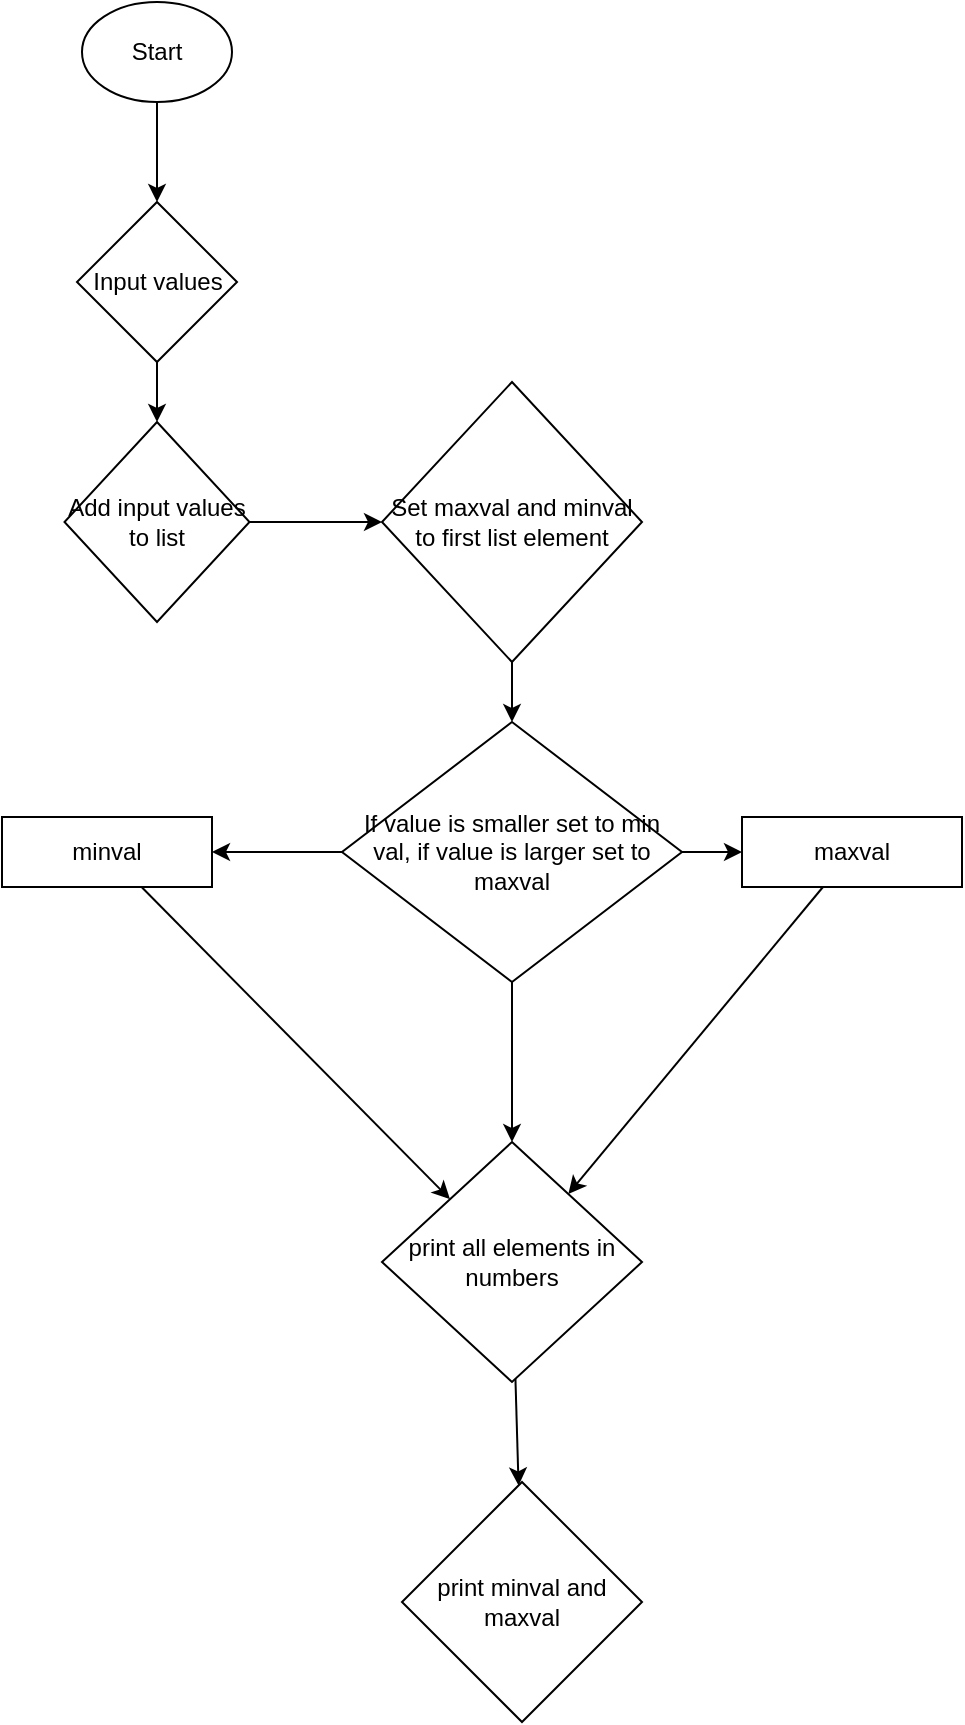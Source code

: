 <mxfile>
    <diagram id="n1b822Rup9iUXAUMsWOt" name="Page-1">
        <mxGraphModel dx="1772" dy="1147" grid="1" gridSize="10" guides="1" tooltips="1" connect="1" arrows="1" fold="1" page="1" pageScale="1" pageWidth="850" pageHeight="1100" math="0" shadow="0">
            <root>
                <mxCell id="0"/>
                <mxCell id="1" parent="0"/>
                <mxCell id="4" value="" style="edgeStyle=none;html=1;" edge="1" parent="1" source="2" target="3">
                    <mxGeometry relative="1" as="geometry"/>
                </mxCell>
                <mxCell id="2" value="Start" style="ellipse;whiteSpace=wrap;html=1;" vertex="1" parent="1">
                    <mxGeometry x="380" y="20" width="75" height="50" as="geometry"/>
                </mxCell>
                <mxCell id="6" value="" style="edgeStyle=none;html=1;" edge="1" parent="1" source="3" target="5">
                    <mxGeometry relative="1" as="geometry"/>
                </mxCell>
                <mxCell id="3" value="Input values" style="rhombus;whiteSpace=wrap;html=1;" vertex="1" parent="1">
                    <mxGeometry x="377.5" y="120" width="80" height="80" as="geometry"/>
                </mxCell>
                <mxCell id="8" style="edgeStyle=none;html=1;" edge="1" parent="1" source="5" target="7">
                    <mxGeometry relative="1" as="geometry"/>
                </mxCell>
                <mxCell id="5" value="Add input values to list" style="rhombus;whiteSpace=wrap;html=1;" vertex="1" parent="1">
                    <mxGeometry x="371.25" y="230" width="92.5" height="100" as="geometry"/>
                </mxCell>
                <mxCell id="10" style="edgeStyle=none;html=1;" edge="1" parent="1" source="7" target="9">
                    <mxGeometry relative="1" as="geometry"/>
                </mxCell>
                <mxCell id="7" value="Set maxval and minval to first list element" style="rhombus;whiteSpace=wrap;html=1;" vertex="1" parent="1">
                    <mxGeometry x="530" y="210" width="130" height="140" as="geometry"/>
                </mxCell>
                <mxCell id="12" value="" style="edgeStyle=none;html=1;" edge="1" parent="1" source="9" target="11">
                    <mxGeometry relative="1" as="geometry"/>
                </mxCell>
                <mxCell id="14" value="" style="edgeStyle=none;html=1;" edge="1" parent="1" source="9" target="13">
                    <mxGeometry relative="1" as="geometry"/>
                </mxCell>
                <mxCell id="16" value="" style="edgeStyle=none;html=1;" edge="1" parent="1" source="9" target="15">
                    <mxGeometry relative="1" as="geometry"/>
                </mxCell>
                <mxCell id="9" value="If value is smaller set to min val, if value is larger set to maxval" style="rhombus;whiteSpace=wrap;html=1;" vertex="1" parent="1">
                    <mxGeometry x="510" y="380" width="170" height="130" as="geometry"/>
                </mxCell>
                <mxCell id="17" style="edgeStyle=none;html=1;" edge="1" parent="1" source="11" target="15">
                    <mxGeometry relative="1" as="geometry"/>
                </mxCell>
                <mxCell id="11" value="minval" style="whiteSpace=wrap;html=1;" vertex="1" parent="1">
                    <mxGeometry x="340" y="427.5" width="105" height="35" as="geometry"/>
                </mxCell>
                <mxCell id="18" style="edgeStyle=none;html=1;" edge="1" parent="1" source="13" target="15">
                    <mxGeometry relative="1" as="geometry"/>
                </mxCell>
                <mxCell id="13" value="maxval" style="whiteSpace=wrap;html=1;" vertex="1" parent="1">
                    <mxGeometry x="710" y="427.5" width="110" height="35" as="geometry"/>
                </mxCell>
                <mxCell id="20" value="" style="edgeStyle=none;html=1;" edge="1" parent="1" source="15" target="19">
                    <mxGeometry relative="1" as="geometry"/>
                </mxCell>
                <mxCell id="15" value="print all elements in numbers" style="rhombus;whiteSpace=wrap;html=1;" vertex="1" parent="1">
                    <mxGeometry x="530" y="590" width="130" height="120" as="geometry"/>
                </mxCell>
                <mxCell id="19" value="print minval and maxval" style="rhombus;whiteSpace=wrap;html=1;" vertex="1" parent="1">
                    <mxGeometry x="540" y="760" width="120" height="120" as="geometry"/>
                </mxCell>
            </root>
        </mxGraphModel>
    </diagram>
</mxfile>